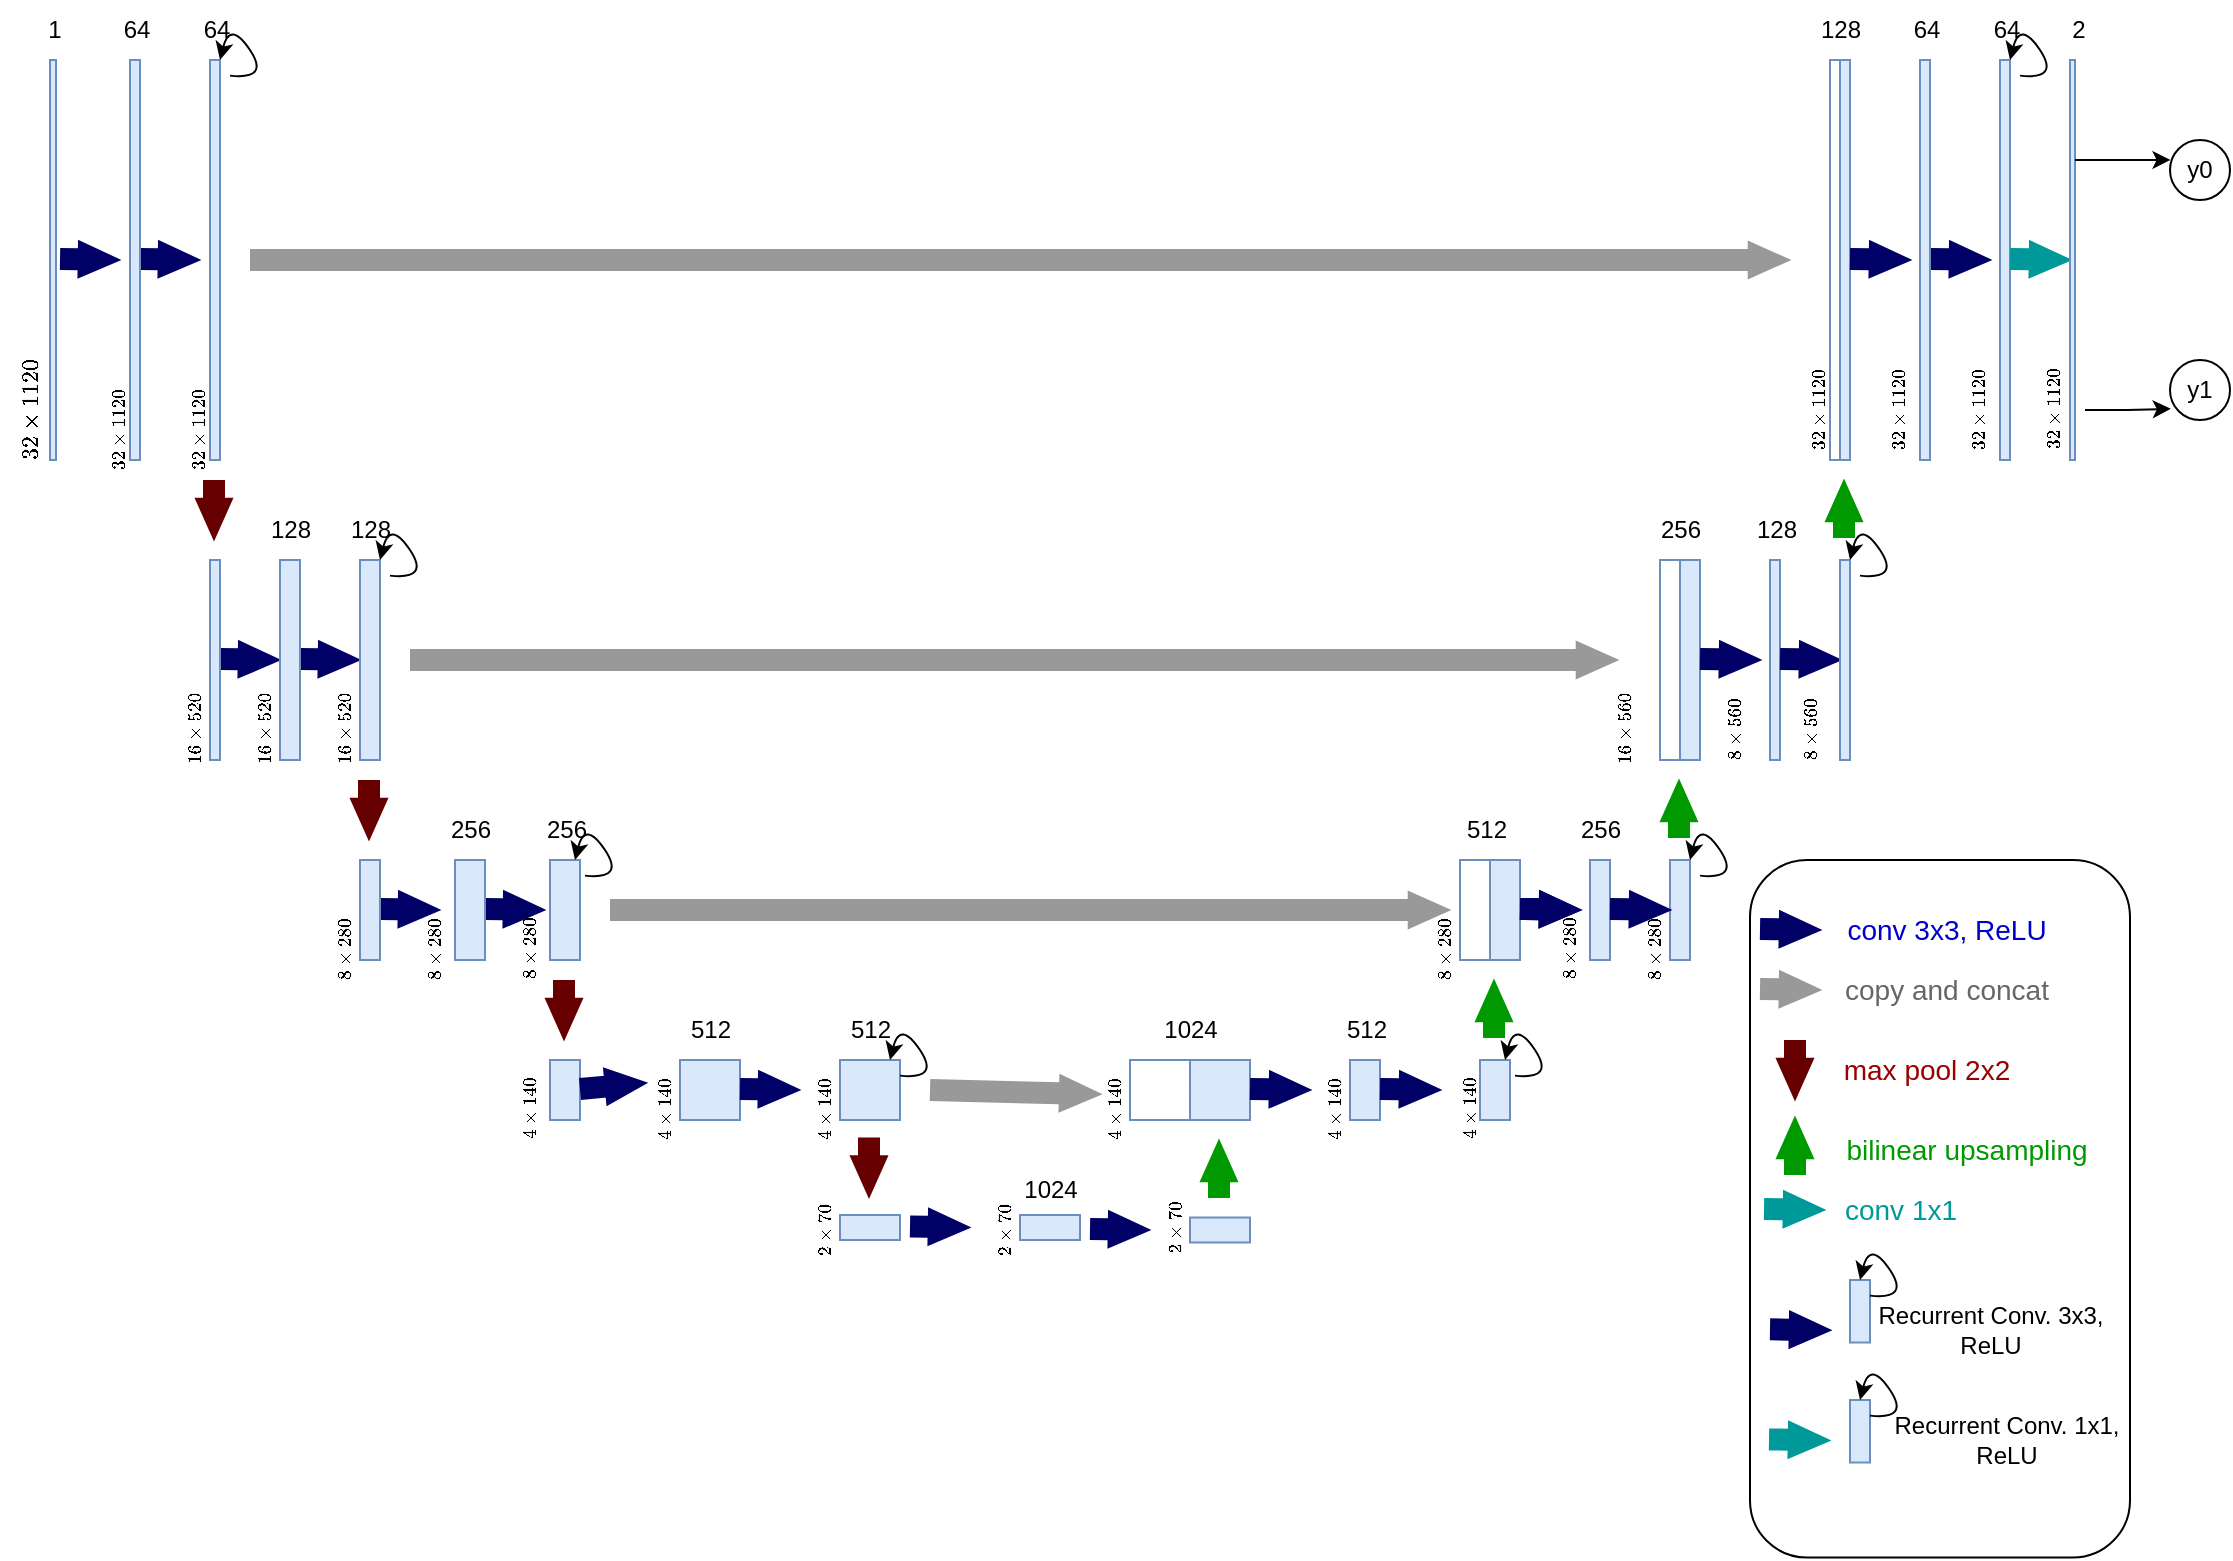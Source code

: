 <mxfile>
    <diagram name="Page-1" id="Zg2J0i8kcsBhqcDElQuv">
        <mxGraphModel dx="1121" dy="827" grid="1" gridSize="10" guides="1" tooltips="1" connect="1" arrows="1" fold="1" page="1" pageScale="1" pageWidth="850" pageHeight="1100" math="1" shadow="0">
            <root>
                <mxCell id="0"/>
                <mxCell id="1" parent="0"/>
                <mxCell id="kov3exJGOiLsOatTBzYe-4" value="&lt;font style=&quot;font-size: 10px;&quot;&gt;$$32 \times 1120$$&lt;/font&gt;" style="text;html=1;align=center;verticalAlign=middle;resizable=0;points=[];autosize=1;strokeColor=none;fillColor=none;rotation=-90;" parent="1" vertex="1">
                    <mxGeometry x="-5" y="240" width="110" height="30" as="geometry"/>
                </mxCell>
                <mxCell id="kov3exJGOiLsOatTBzYe-5" value="1" style="text;html=1;align=center;verticalAlign=middle;resizable=0;points=[];autosize=1;strokeColor=none;fillColor=none;rotation=0;" parent="1" vertex="1">
                    <mxGeometry x="46.5" y="50" width="30" height="30" as="geometry"/>
                </mxCell>
                <mxCell id="kov3exJGOiLsOatTBzYe-10" value="" style="shape=flexArrow;endArrow=classic;html=1;rounded=0;fillColor=#000066;strokeColor=#000066;endWidth=7;endSize=6.38;" parent="1" edge="1">
                    <mxGeometry width="50" height="50" relative="1" as="geometry">
                        <mxPoint x="65" y="179.5" as="sourcePoint"/>
                        <mxPoint x="95" y="180" as="targetPoint"/>
                    </mxGeometry>
                </mxCell>
                <mxCell id="kov3exJGOiLsOatTBzYe-54" value="" style="shape=flexArrow;endArrow=classic;html=1;rounded=0;fillColor=#000066;strokeColor=#000066;endWidth=7;endSize=6.38;entryX=0;entryY=0.5;entryDx=0;entryDy=0;" parent="1" edge="1">
                    <mxGeometry width="50" height="50" relative="1" as="geometry">
                        <mxPoint x="145" y="379.5" as="sourcePoint"/>
                        <mxPoint x="175" y="380" as="targetPoint"/>
                    </mxGeometry>
                </mxCell>
                <mxCell id="kov3exJGOiLsOatTBzYe-59" value="" style="shape=flexArrow;endArrow=classic;html=1;rounded=0;fillColor=#000066;strokeColor=#000066;endWidth=7;endSize=6.38;entryX=0;entryY=0.5;entryDx=0;entryDy=0;" parent="1" edge="1">
                    <mxGeometry width="50" height="50" relative="1" as="geometry">
                        <mxPoint x="225" y="504.5" as="sourcePoint"/>
                        <mxPoint x="255" y="505" as="targetPoint"/>
                    </mxGeometry>
                </mxCell>
                <mxCell id="kov3exJGOiLsOatTBzYe-63" value="" style="shape=flexArrow;endArrow=classic;html=1;rounded=0;fillColor=#660000;strokeColor=#660000;endWidth=7;endSize=6.38;" parent="1" edge="1">
                    <mxGeometry width="50" height="50" relative="1" as="geometry">
                        <mxPoint x="142" y="290" as="sourcePoint"/>
                        <mxPoint x="142" y="320" as="targetPoint"/>
                    </mxGeometry>
                </mxCell>
                <mxCell id="kov3exJGOiLsOatTBzYe-64" value="" style="shape=flexArrow;endArrow=classic;html=1;rounded=0;fillColor=#660000;strokeColor=#660000;endWidth=7;endSize=6.38;" parent="1" edge="1">
                    <mxGeometry width="50" height="50" relative="1" as="geometry">
                        <mxPoint x="219.5" y="440" as="sourcePoint"/>
                        <mxPoint x="219.5" y="470" as="targetPoint"/>
                    </mxGeometry>
                </mxCell>
                <mxCell id="kov3exJGOiLsOatTBzYe-65" value="" style="shape=flexArrow;endArrow=classic;html=1;rounded=0;fillColor=#660000;strokeColor=#660000;endWidth=7;endSize=6.38;" parent="1" edge="1">
                    <mxGeometry width="50" height="50" relative="1" as="geometry">
                        <mxPoint x="317" y="540" as="sourcePoint"/>
                        <mxPoint x="317" y="570" as="targetPoint"/>
                    </mxGeometry>
                </mxCell>
                <mxCell id="kov3exJGOiLsOatTBzYe-66" value="" style="shape=flexArrow;endArrow=classic;html=1;rounded=0;fillColor=#660000;strokeColor=#660000;endWidth=7;endSize=6.38;" parent="1" edge="1">
                    <mxGeometry width="50" height="50" relative="1" as="geometry">
                        <mxPoint x="469.5" y="618.75" as="sourcePoint"/>
                        <mxPoint x="469.5" y="648.75" as="targetPoint"/>
                    </mxGeometry>
                </mxCell>
                <mxCell id="kov3exJGOiLsOatTBzYe-67" value="" style="shape=flexArrow;endArrow=classic;html=1;rounded=0;fillColor=#000066;strokeColor=#000066;endWidth=7;endSize=6.38;entryX=0;entryY=0.5;entryDx=0;entryDy=0;" parent="1" edge="1">
                    <mxGeometry width="50" height="50" relative="1" as="geometry">
                        <mxPoint x="535" y="663.75" as="sourcePoint"/>
                        <mxPoint x="535" y="663.75" as="targetPoint"/>
                    </mxGeometry>
                </mxCell>
                <mxCell id="kov3exJGOiLsOatTBzYe-76" value="" style="shape=flexArrow;endArrow=classic;html=1;rounded=0;fillColor=#999999;strokeColor=#999999;endWidth=7;endSize=6.38;" parent="1" edge="1">
                    <mxGeometry width="50" height="50" relative="1" as="geometry">
                        <mxPoint x="160" y="180" as="sourcePoint"/>
                        <mxPoint x="930" y="180" as="targetPoint"/>
                    </mxGeometry>
                </mxCell>
                <mxCell id="kov3exJGOiLsOatTBzYe-77" value="64" style="text;html=1;align=center;verticalAlign=middle;resizable=0;points=[];autosize=1;strokeColor=none;fillColor=none;rotation=0;" parent="1" vertex="1">
                    <mxGeometry x="122.5" y="50" width="40" height="30" as="geometry"/>
                </mxCell>
                <mxCell id="kov3exJGOiLsOatTBzYe-89" value="128" style="text;html=1;align=center;verticalAlign=middle;resizable=0;points=[];autosize=1;strokeColor=none;fillColor=none;rotation=0;" parent="1" vertex="1">
                    <mxGeometry x="160" y="300" width="40" height="30" as="geometry"/>
                </mxCell>
                <mxCell id="kov3exJGOiLsOatTBzYe-91" value="&lt;div&gt;&lt;font style=&quot;font-size: 8px;&quot;&gt;$$16 \times 520$$&lt;/font&gt;&lt;br&gt;&lt;/div&gt;" style="text;html=1;align=center;verticalAlign=middle;resizable=0;points=[];autosize=1;strokeColor=none;fillColor=none;rotation=-90;" parent="1" vertex="1">
                    <mxGeometry x="95" y="400" width="90" height="30" as="geometry"/>
                </mxCell>
                <mxCell id="kov3exJGOiLsOatTBzYe-92" value="&lt;div&gt;&lt;font style=&quot;font-size: 8px;&quot;&gt;$$8 \times 280$$&lt;/font&gt;&lt;br&gt;&lt;/div&gt;" style="text;html=1;align=center;verticalAlign=middle;resizable=0;points=[];autosize=1;strokeColor=none;fillColor=none;rotation=-90;" parent="1" vertex="1">
                    <mxGeometry x="175" y="510" width="80" height="30" as="geometry"/>
                </mxCell>
                <mxCell id="kov3exJGOiLsOatTBzYe-93" value="256" style="text;html=1;align=center;verticalAlign=middle;resizable=0;points=[];autosize=1;strokeColor=none;fillColor=none;rotation=0;" parent="1" vertex="1">
                    <mxGeometry x="250" y="450" width="40" height="30" as="geometry"/>
                </mxCell>
                <mxCell id="kov3exJGOiLsOatTBzYe-94" value="&lt;div&gt;&lt;font style=&quot;font-size: 8px;&quot;&gt;$$4 \times 140$$&lt;/font&gt;&lt;br&gt;&lt;/div&gt;" style="text;html=1;align=center;verticalAlign=middle;resizable=0;points=[];autosize=1;strokeColor=none;fillColor=none;rotation=-90;" parent="1" vertex="1">
                    <mxGeometry x="267.5" y="590" width="80" height="30" as="geometry"/>
                </mxCell>
                <mxCell id="kov3exJGOiLsOatTBzYe-95" value="512" style="text;html=1;align=center;verticalAlign=middle;resizable=0;points=[];autosize=1;strokeColor=none;fillColor=none;rotation=0;" parent="1" vertex="1">
                    <mxGeometry x="450" y="550" width="40" height="30" as="geometry"/>
                </mxCell>
                <mxCell id="kov3exJGOiLsOatTBzYe-96" value="&lt;div&gt;&lt;font style=&quot;font-size: 8px;&quot;&gt;$$2 \times 70$$&lt;/font&gt;&lt;br&gt;&lt;/div&gt;" style="text;html=1;align=center;verticalAlign=middle;resizable=0;points=[];autosize=1;strokeColor=none;fillColor=none;rotation=-90;" parent="1" vertex="1">
                    <mxGeometry x="415" y="650" width="80" height="30" as="geometry"/>
                </mxCell>
                <mxCell id="kov3exJGOiLsOatTBzYe-101" value="" style="shape=flexArrow;endArrow=classic;html=1;rounded=0;fillColor=#009900;strokeColor=#009900;endWidth=7;endSize=6.38;" parent="1" edge="1">
                    <mxGeometry width="50" height="50" relative="1" as="geometry">
                        <mxPoint x="644.5" y="649" as="sourcePoint"/>
                        <mxPoint x="644.5" y="620" as="targetPoint"/>
                    </mxGeometry>
                </mxCell>
                <mxCell id="kov3exJGOiLsOatTBzYe-102" value="" style="shape=flexArrow;endArrow=classic;html=1;rounded=0;fillColor=#999999;strokeColor=#999999;endWidth=7;endSize=6.38;entryX=0.889;entryY=0.133;entryDx=0;entryDy=0;entryPerimeter=0;" parent="1" target="kov3exJGOiLsOatTBzYe-297" edge="1">
                    <mxGeometry width="50" height="50" relative="1" as="geometry">
                        <mxPoint x="240" y="380" as="sourcePoint"/>
                        <mxPoint x="665" y="380" as="targetPoint"/>
                    </mxGeometry>
                </mxCell>
                <mxCell id="kov3exJGOiLsOatTBzYe-103" value="" style="shape=flexArrow;endArrow=classic;html=1;rounded=0;fillColor=#999999;strokeColor=#999999;endWidth=7;endSize=6.38;" parent="1" edge="1">
                    <mxGeometry width="50" height="50" relative="1" as="geometry">
                        <mxPoint x="340" y="505" as="sourcePoint"/>
                        <mxPoint x="760" y="505" as="targetPoint"/>
                    </mxGeometry>
                </mxCell>
                <mxCell id="kov3exJGOiLsOatTBzYe-104" value="" style="shape=flexArrow;endArrow=classic;html=1;rounded=0;fillColor=#999999;strokeColor=#999999;endWidth=7;endSize=6.38;entryX=0.598;entryY=0.02;entryDx=0;entryDy=0;entryPerimeter=0;" parent="1" target="kov3exJGOiLsOatTBzYe-231" edge="1">
                    <mxGeometry width="50" height="50" relative="1" as="geometry">
                        <mxPoint x="500" y="595" as="sourcePoint"/>
                        <mxPoint x="585" y="601" as="targetPoint"/>
                    </mxGeometry>
                </mxCell>
                <mxCell id="kov3exJGOiLsOatTBzYe-112" value="128" style="text;html=1;align=center;verticalAlign=middle;resizable=0;points=[];autosize=1;strokeColor=none;fillColor=none;rotation=0;" parent="1" vertex="1">
                    <mxGeometry x="200" y="300" width="40" height="30" as="geometry"/>
                </mxCell>
                <mxCell id="kov3exJGOiLsOatTBzYe-114" value="" style="rounded=0;whiteSpace=wrap;html=1;fillColor=#dae8fc;strokeColor=#6c8ebf;" parent="1" vertex="1">
                    <mxGeometry x="60" y="80" width="3" height="200" as="geometry"/>
                </mxCell>
                <mxCell id="kov3exJGOiLsOatTBzYe-116" value="&lt;font style=&quot;font-size: 8px;&quot;&gt;$$32 \times 1120$$&lt;/font&gt;" style="text;html=1;align=center;verticalAlign=middle;resizable=0;points=[];autosize=1;strokeColor=none;fillColor=none;rotation=-90;" parent="1" vertex="1">
                    <mxGeometry x="50" y="250" width="90" height="30" as="geometry"/>
                </mxCell>
                <mxCell id="kov3exJGOiLsOatTBzYe-117" value="" style="shape=flexArrow;endArrow=classic;html=1;rounded=0;fillColor=#000066;strokeColor=#000066;endWidth=7;endSize=6.38;" parent="1" edge="1">
                    <mxGeometry width="50" height="50" relative="1" as="geometry">
                        <mxPoint x="105" y="179.5" as="sourcePoint"/>
                        <mxPoint x="135" y="180" as="targetPoint"/>
                    </mxGeometry>
                </mxCell>
                <mxCell id="kov3exJGOiLsOatTBzYe-118" value="" style="rounded=0;whiteSpace=wrap;html=1;fillColor=#dae8fc;strokeColor=#6c8ebf;" parent="1" vertex="1">
                    <mxGeometry x="100" y="80" width="5" height="200" as="geometry"/>
                </mxCell>
                <mxCell id="kov3exJGOiLsOatTBzYe-146" value="" style="rounded=0;whiteSpace=wrap;html=1;fillColor=#FFFFFF;strokeColor=#6c8ebf;" parent="1" vertex="1">
                    <mxGeometry x="950" y="80" width="5" height="200" as="geometry"/>
                </mxCell>
                <mxCell id="kov3exJGOiLsOatTBzYe-147" value="&lt;font style=&quot;font-size: 8px;&quot;&gt;$$32 \times 1120$$&lt;/font&gt;" style="text;html=1;align=center;verticalAlign=middle;resizable=0;points=[];autosize=1;strokeColor=none;fillColor=none;rotation=-90;" parent="1" vertex="1">
                    <mxGeometry x="90" y="250" width="90" height="30" as="geometry"/>
                </mxCell>
                <mxCell id="kov3exJGOiLsOatTBzYe-148" value="" style="shape=flexArrow;endArrow=classic;html=1;rounded=0;fillColor=#000066;strokeColor=#000066;endWidth=7;endSize=6.38;entryX=0;entryY=0.5;entryDx=0;entryDy=0;" parent="1" edge="1">
                    <mxGeometry width="50" height="50" relative="1" as="geometry">
                        <mxPoint x="185" y="379.5" as="sourcePoint"/>
                        <mxPoint x="215" y="380" as="targetPoint"/>
                    </mxGeometry>
                </mxCell>
                <mxCell id="kov3exJGOiLsOatTBzYe-149" value="" style="rounded=0;whiteSpace=wrap;html=1;fillColor=#dae8fc;strokeColor=#6c8ebf;" parent="1" vertex="1">
                    <mxGeometry x="175" y="330" width="10" height="100" as="geometry"/>
                </mxCell>
                <mxCell id="kov3exJGOiLsOatTBzYe-150" value="&lt;div&gt;&lt;font style=&quot;font-size: 8px;&quot;&gt;$$16 \times 520$$&lt;/font&gt;&lt;br&gt;&lt;/div&gt;" style="text;html=1;align=center;verticalAlign=middle;resizable=0;points=[];autosize=1;strokeColor=none;fillColor=none;rotation=-90;" parent="1" vertex="1">
                    <mxGeometry x="130" y="400" width="90" height="30" as="geometry"/>
                </mxCell>
                <mxCell id="kov3exJGOiLsOatTBzYe-152" value="" style="rounded=0;whiteSpace=wrap;html=1;fillColor=#dae8fc;strokeColor=#6c8ebf;" parent="1" vertex="1">
                    <mxGeometry x="830" y="480" width="10" height="50" as="geometry"/>
                </mxCell>
                <mxCell id="kov3exJGOiLsOatTBzYe-153" value="&lt;div&gt;&lt;font style=&quot;font-size: 8px;&quot;&gt;$$16 \times 520$$&lt;/font&gt;&lt;br&gt;&lt;/div&gt;" style="text;html=1;align=center;verticalAlign=middle;resizable=0;points=[];autosize=1;strokeColor=none;fillColor=none;rotation=-90;" parent="1" vertex="1">
                    <mxGeometry x="170" y="400" width="90" height="30" as="geometry"/>
                </mxCell>
                <mxCell id="kov3exJGOiLsOatTBzYe-168" value="" style="shape=flexArrow;endArrow=classic;html=1;rounded=0;fillColor=#000066;strokeColor=#000066;endWidth=7;endSize=6.38;entryX=0;entryY=0.5;entryDx=0;entryDy=0;" parent="1" edge="1">
                    <mxGeometry width="50" height="50" relative="1" as="geometry">
                        <mxPoint x="277.5" y="504.5" as="sourcePoint"/>
                        <mxPoint x="307.5" y="505" as="targetPoint"/>
                    </mxGeometry>
                </mxCell>
                <mxCell id="kov3exJGOiLsOatTBzYe-169" value="" style="rounded=0;whiteSpace=wrap;html=1;fillColor=#dae8fc;strokeColor=#6c8ebf;" parent="1" vertex="1">
                    <mxGeometry x="262.5" y="480" width="15" height="50" as="geometry"/>
                </mxCell>
                <mxCell id="kov3exJGOiLsOatTBzYe-172" value="256" style="text;html=1;align=center;verticalAlign=middle;resizable=0;points=[];autosize=1;strokeColor=none;fillColor=none;rotation=0;" parent="1" vertex="1">
                    <mxGeometry x="297.5" y="450" width="40" height="30" as="geometry"/>
                </mxCell>
                <mxCell id="kov3exJGOiLsOatTBzYe-173" value="&lt;div&gt;&lt;font style=&quot;font-size: 8px;&quot;&gt;$$8 \times 280$$&lt;/font&gt;&lt;br&gt;&lt;/div&gt;" style="text;html=1;align=center;verticalAlign=middle;resizable=0;points=[];autosize=1;strokeColor=none;fillColor=none;rotation=-90;" parent="1" vertex="1">
                    <mxGeometry x="220" y="510" width="80" height="30" as="geometry"/>
                </mxCell>
                <mxCell id="kov3exJGOiLsOatTBzYe-176" value="" style="rounded=0;whiteSpace=wrap;html=1;fillColor=#dae8fc;strokeColor=#6c8ebf;" parent="1" vertex="1">
                    <mxGeometry x="140" y="330" width="5" height="100" as="geometry"/>
                </mxCell>
                <mxCell id="kov3exJGOiLsOatTBzYe-177" value="" style="rounded=0;whiteSpace=wrap;html=1;fillColor=#dae8fc;strokeColor=#6c8ebf;" parent="1" vertex="1">
                    <mxGeometry x="215" y="480" width="10" height="50" as="geometry"/>
                </mxCell>
                <mxCell id="kov3exJGOiLsOatTBzYe-189" value="&lt;div&gt;&lt;font style=&quot;font-size: 8px;&quot;&gt;$$8 \times 280$$&lt;/font&gt;&lt;br&gt;&lt;/div&gt;" style="text;html=1;align=center;verticalAlign=middle;resizable=0;points=[];autosize=1;strokeColor=none;fillColor=none;rotation=-90;" parent="1" vertex="1">
                    <mxGeometry x="267.5" y="510" width="80" height="30" as="geometry"/>
                </mxCell>
                <mxCell id="kov3exJGOiLsOatTBzYe-190" value="" style="rounded=0;whiteSpace=wrap;html=1;fillColor=#dae8fc;strokeColor=#6c8ebf;" parent="1" vertex="1">
                    <mxGeometry x="310" y="480" width="15" height="50" as="geometry"/>
                </mxCell>
                <mxCell id="kov3exJGOiLsOatTBzYe-191" value="64" style="text;html=1;align=center;verticalAlign=middle;resizable=0;points=[];autosize=1;strokeColor=none;fillColor=none;rotation=0;" parent="1" vertex="1">
                    <mxGeometry x="82.5" y="50" width="40" height="30" as="geometry"/>
                </mxCell>
                <mxCell id="kov3exJGOiLsOatTBzYe-192" value="" style="rounded=0;whiteSpace=wrap;html=1;fillColor=#dae8fc;strokeColor=#6c8ebf;" parent="1" vertex="1">
                    <mxGeometry x="310" y="580" width="15" height="30" as="geometry"/>
                </mxCell>
                <mxCell id="kov3exJGOiLsOatTBzYe-45" value="" style="rounded=0;whiteSpace=wrap;html=1;fillColor=#dae8fc;strokeColor=#6c8ebf;" parent="1" vertex="1">
                    <mxGeometry x="375" y="580" width="30" height="30" as="geometry"/>
                </mxCell>
                <mxCell id="kov3exJGOiLsOatTBzYe-195" value="" style="shape=flexArrow;endArrow=classic;html=1;rounded=0;fillColor=#000066;strokeColor=#000066;endWidth=7;endSize=6.38;entryX=0.67;entryY=-0.053;entryDx=0;entryDy=0;entryPerimeter=0;" parent="1" target="kov3exJGOiLsOatTBzYe-260" edge="1">
                    <mxGeometry width="50" height="50" relative="1" as="geometry">
                        <mxPoint x="325" y="594.5" as="sourcePoint"/>
                        <mxPoint x="355" y="595" as="targetPoint"/>
                    </mxGeometry>
                </mxCell>
                <mxCell id="kov3exJGOiLsOatTBzYe-197" value="" style="shape=flexArrow;endArrow=classic;html=1;rounded=0;fillColor=#000066;strokeColor=#000066;endWidth=7;endSize=6.38;entryX=0;entryY=0.5;entryDx=0;entryDy=0;" parent="1" edge="1">
                    <mxGeometry width="50" height="50" relative="1" as="geometry">
                        <mxPoint x="405" y="594.5" as="sourcePoint"/>
                        <mxPoint x="435" y="595" as="targetPoint"/>
                    </mxGeometry>
                </mxCell>
                <mxCell id="kov3exJGOiLsOatTBzYe-198" value="512" style="text;html=1;align=center;verticalAlign=middle;resizable=0;points=[];autosize=1;strokeColor=none;fillColor=none;rotation=0;" parent="1" vertex="1">
                    <mxGeometry x="370" y="550" width="40" height="30" as="geometry"/>
                </mxCell>
                <mxCell id="kov3exJGOiLsOatTBzYe-200" value="" style="rounded=0;whiteSpace=wrap;html=1;fillColor=#dae8fc;strokeColor=#6c8ebf;" parent="1" vertex="1">
                    <mxGeometry x="455" y="657.5" width="30" height="12.5" as="geometry"/>
                </mxCell>
                <mxCell id="kov3exJGOiLsOatTBzYe-215" value="" style="shape=flexArrow;endArrow=classic;html=1;rounded=0;fillColor=#000066;strokeColor=#000066;endWidth=7;endSize=6.38;entryX=0;entryY=0.5;entryDx=0;entryDy=0;" parent="1" edge="1">
                    <mxGeometry width="50" height="50" relative="1" as="geometry">
                        <mxPoint x="490" y="663.25" as="sourcePoint"/>
                        <mxPoint x="520" y="663.75" as="targetPoint"/>
                    </mxGeometry>
                </mxCell>
                <mxCell id="kov3exJGOiLsOatTBzYe-219" value="" style="shape=flexArrow;endArrow=classic;html=1;rounded=0;fillColor=#000066;strokeColor=#000066;endWidth=7;endSize=6.38;entryX=0;entryY=0.5;entryDx=0;entryDy=0;" parent="1" edge="1">
                    <mxGeometry width="50" height="50" relative="1" as="geometry">
                        <mxPoint x="625" y="661.88" as="sourcePoint"/>
                        <mxPoint x="625" y="661.88" as="targetPoint"/>
                    </mxGeometry>
                </mxCell>
                <mxCell id="kov3exJGOiLsOatTBzYe-220" value="" style="rounded=0;whiteSpace=wrap;html=1;fillColor=#dae8fc;strokeColor=#6c8ebf;" parent="1" vertex="1">
                    <mxGeometry x="545" y="657.5" width="30" height="12.5" as="geometry"/>
                </mxCell>
                <mxCell id="kov3exJGOiLsOatTBzYe-221" value="" style="shape=flexArrow;endArrow=classic;html=1;rounded=0;fillColor=#000066;strokeColor=#000066;endWidth=7;endSize=6.38;entryX=0;entryY=0.5;entryDx=0;entryDy=0;" parent="1" edge="1">
                    <mxGeometry width="50" height="50" relative="1" as="geometry">
                        <mxPoint x="580" y="664.5" as="sourcePoint"/>
                        <mxPoint x="610" y="665" as="targetPoint"/>
                    </mxGeometry>
                </mxCell>
                <mxCell id="kov3exJGOiLsOatTBzYe-226" value="" style="rounded=0;whiteSpace=wrap;html=1;fillColor=#dae8fc;strokeColor=#6c8ebf;" parent="1" vertex="1">
                    <mxGeometry x="630" y="658.75" width="30" height="12.5" as="geometry"/>
                </mxCell>
                <mxCell id="kov3exJGOiLsOatTBzYe-228" value="1024" style="text;html=1;align=center;verticalAlign=middle;resizable=0;points=[];autosize=1;strokeColor=none;fillColor=none;rotation=0;" parent="1" vertex="1">
                    <mxGeometry x="535" y="630" width="50" height="30" as="geometry"/>
                </mxCell>
                <mxCell id="kov3exJGOiLsOatTBzYe-231" value="&lt;div&gt;&lt;font style=&quot;font-size: 8px;&quot;&gt;$$4 \times 140$$&lt;/font&gt;&lt;br&gt;&lt;/div&gt;" style="text;html=1;align=center;verticalAlign=middle;resizable=0;points=[];autosize=1;strokeColor=none;fillColor=none;rotation=-90;" parent="1" vertex="1">
                    <mxGeometry x="560" y="590" width="80" height="30" as="geometry"/>
                </mxCell>
                <mxCell id="kov3exJGOiLsOatTBzYe-233" value="" style="rounded=0;whiteSpace=wrap;html=1;fillColor=#FFFFFF;strokeColor=#6c8ebf;" parent="1" vertex="1">
                    <mxGeometry x="600" y="580" width="30" height="30" as="geometry"/>
                </mxCell>
                <mxCell id="kov3exJGOiLsOatTBzYe-243" value="1024" style="text;html=1;align=center;verticalAlign=middle;resizable=0;points=[];autosize=1;strokeColor=none;fillColor=none;rotation=0;" parent="1" vertex="1">
                    <mxGeometry x="605" y="550" width="50" height="30" as="geometry"/>
                </mxCell>
                <mxCell id="kov3exJGOiLsOatTBzYe-240" value="" style="rounded=0;whiteSpace=wrap;html=1;fillColor=#dae8fc;strokeColor=#6c8ebf;" parent="1" vertex="1">
                    <mxGeometry x="710" y="580" width="15" height="30" as="geometry"/>
                </mxCell>
                <mxCell id="kov3exJGOiLsOatTBzYe-249" value="" style="rounded=0;whiteSpace=wrap;html=1;fillColor=#dae8fc;strokeColor=#6c8ebf;" parent="1" vertex="1">
                    <mxGeometry x="775" y="580" width="15" height="30" as="geometry"/>
                </mxCell>
                <mxCell id="kov3exJGOiLsOatTBzYe-250" value="" style="shape=flexArrow;endArrow=classic;html=1;rounded=0;fillColor=#009900;strokeColor=#009900;endWidth=7;endSize=6.38;" parent="1" edge="1">
                    <mxGeometry width="50" height="50" relative="1" as="geometry">
                        <mxPoint x="782" y="569" as="sourcePoint"/>
                        <mxPoint x="782" y="540" as="targetPoint"/>
                    </mxGeometry>
                </mxCell>
                <mxCell id="kov3exJGOiLsOatTBzYe-252" value="" style="rounded=0;whiteSpace=wrap;html=1;fillColor=#FFFFFF;strokeColor=#6c8ebf;" parent="1" vertex="1">
                    <mxGeometry x="765" y="480" width="15" height="50" as="geometry"/>
                </mxCell>
                <mxCell id="kov3exJGOiLsOatTBzYe-253" value="" style="rounded=0;whiteSpace=wrap;html=1;fillColor=#dae8fc;strokeColor=#6c8ebf;" parent="1" vertex="1">
                    <mxGeometry x="780" y="480" width="15" height="50" as="geometry"/>
                </mxCell>
                <mxCell id="kov3exJGOiLsOatTBzYe-254" value="512" style="text;html=1;align=center;verticalAlign=middle;resizable=0;points=[];autosize=1;strokeColor=none;fillColor=none;rotation=0;" parent="1" vertex="1">
                    <mxGeometry x="757.5" y="450" width="40" height="30" as="geometry"/>
                </mxCell>
                <mxCell id="kov3exJGOiLsOatTBzYe-256" value="&lt;div&gt;&lt;font style=&quot;font-size: 8px;&quot;&gt;$$8 \times 280$$&lt;/font&gt;&lt;br&gt;&lt;/div&gt;" style="text;html=1;align=center;verticalAlign=middle;resizable=0;points=[];autosize=1;strokeColor=none;fillColor=none;rotation=-90;strokeWidth=1;" parent="1" vertex="1">
                    <mxGeometry x="725" y="510" width="80" height="30" as="geometry"/>
                </mxCell>
                <mxCell id="kov3exJGOiLsOatTBzYe-257" value="&lt;div&gt;&lt;font style=&quot;font-size: 8px;&quot;&gt;$$2 \times 70$$&lt;/font&gt;&lt;br&gt;&lt;/div&gt;" style="text;html=1;align=center;verticalAlign=middle;resizable=0;points=[];autosize=1;strokeColor=none;fillColor=none;rotation=-90;" parent="1" vertex="1">
                    <mxGeometry x="505" y="650" width="80" height="30" as="geometry"/>
                </mxCell>
                <mxCell id="kov3exJGOiLsOatTBzYe-258" value="&lt;div&gt;&lt;font style=&quot;font-size: 8px;&quot;&gt;$$2 \times 70$$&lt;/font&gt;&lt;br&gt;&lt;/div&gt;" style="text;html=1;align=center;verticalAlign=middle;resizable=0;points=[];autosize=1;strokeColor=none;fillColor=none;rotation=-90;" parent="1" vertex="1">
                    <mxGeometry x="590" y="648.75" width="80" height="30" as="geometry"/>
                </mxCell>
                <mxCell id="kov3exJGOiLsOatTBzYe-260" value="&lt;div&gt;&lt;font style=&quot;font-size: 8px;&quot;&gt;$$4 \times 140$$&lt;/font&gt;&lt;br&gt;&lt;/div&gt;" style="text;html=1;align=center;verticalAlign=middle;resizable=0;points=[];autosize=1;strokeColor=none;fillColor=none;rotation=-90;" parent="1" vertex="1">
                    <mxGeometry x="335" y="590" width="80" height="30" as="geometry"/>
                </mxCell>
                <mxCell id="kov3exJGOiLsOatTBzYe-265" value="&lt;div&gt;&lt;font style=&quot;font-size: 8px;&quot;&gt;$$4 \times 140$$&lt;/font&gt;&lt;br&gt;&lt;/div&gt;" style="text;html=1;align=center;verticalAlign=middle;resizable=0;points=[];autosize=1;strokeColor=none;fillColor=none;rotation=-90;" parent="1" vertex="1">
                    <mxGeometry x="415" y="590" width="80" height="30" as="geometry"/>
                </mxCell>
                <mxCell id="kov3exJGOiLsOatTBzYe-196" value="" style="rounded=0;whiteSpace=wrap;html=1;fillColor=#dae8fc;strokeColor=#6c8ebf;" parent="1" vertex="1">
                    <mxGeometry x="455" y="580" width="30" height="30" as="geometry"/>
                </mxCell>
                <mxCell id="kov3exJGOiLsOatTBzYe-275" value="&lt;div&gt;&lt;font style=&quot;font-size: 8px;&quot;&gt;$$4 \times 140$$&lt;/font&gt;&lt;br&gt;&lt;/div&gt;" style="text;html=1;align=center;verticalAlign=middle;resizable=0;points=[];autosize=1;strokeColor=none;fillColor=none;rotation=-90;" parent="1" vertex="1">
                    <mxGeometry x="670" y="590" width="80" height="30" as="geometry"/>
                </mxCell>
                <mxCell id="kov3exJGOiLsOatTBzYe-276" value="" style="rounded=0;whiteSpace=wrap;html=1;fillColor=#dae8fc;strokeColor=#6c8ebf;" parent="1" vertex="1">
                    <mxGeometry x="215" y="330" width="10" height="100" as="geometry"/>
                </mxCell>
                <mxCell id="kov3exJGOiLsOatTBzYe-277" value="&lt;div&gt;&lt;font style=&quot;font-size: 8px;&quot;&gt;$$8 \times 280$$&lt;/font&gt;&lt;br&gt;&lt;/div&gt;" style="text;html=1;align=center;verticalAlign=middle;resizable=0;points=[];autosize=1;strokeColor=none;fillColor=none;rotation=-90;" parent="1" vertex="1">
                    <mxGeometry x="787.5" y="510" width="80" height="30" as="geometry"/>
                </mxCell>
                <mxCell id="kov3exJGOiLsOatTBzYe-278" value="256" style="text;html=1;align=center;verticalAlign=middle;resizable=0;points=[];autosize=1;strokeColor=none;fillColor=none;rotation=0;" parent="1" vertex="1">
                    <mxGeometry x="815" y="450" width="40" height="30" as="geometry"/>
                </mxCell>
                <mxCell id="kov3exJGOiLsOatTBzYe-279" value="" style="shape=flexArrow;endArrow=classic;html=1;rounded=0;fillColor=#000066;strokeColor=#000066;endWidth=7;endSize=6.38;entryX=0;entryY=0.5;entryDx=0;entryDy=0;" parent="1" edge="1">
                    <mxGeometry width="50" height="50" relative="1" as="geometry">
                        <mxPoint x="795" y="504.5" as="sourcePoint"/>
                        <mxPoint x="825.5" y="505" as="targetPoint"/>
                    </mxGeometry>
                </mxCell>
                <mxCell id="kov3exJGOiLsOatTBzYe-280" value="" style="rounded=0;whiteSpace=wrap;html=1;fillColor=#dae8fc;strokeColor=#6c8ebf;" parent="1" vertex="1">
                    <mxGeometry x="870" y="480" width="10" height="50" as="geometry"/>
                </mxCell>
                <mxCell id="kov3exJGOiLsOatTBzYe-281" value="&lt;div&gt;&lt;font style=&quot;font-size: 8px;&quot;&gt;$$8 \times 280$$&lt;/font&gt;&lt;br&gt;&lt;/div&gt;" style="text;html=1;align=center;verticalAlign=middle;resizable=0;points=[];autosize=1;strokeColor=none;fillColor=none;rotation=-90;" parent="1" vertex="1">
                    <mxGeometry x="830" y="510" width="80" height="30" as="geometry"/>
                </mxCell>
                <mxCell id="kov3exJGOiLsOatTBzYe-282" value="" style="shape=flexArrow;endArrow=classic;html=1;rounded=0;fillColor=#000066;strokeColor=#000066;endWidth=7;endSize=6.38;entryX=0;entryY=0.5;entryDx=0;entryDy=0;" parent="1" edge="1">
                    <mxGeometry width="50" height="50" relative="1" as="geometry">
                        <mxPoint x="840" y="504.5" as="sourcePoint"/>
                        <mxPoint x="870.5" y="505" as="targetPoint"/>
                    </mxGeometry>
                </mxCell>
                <mxCell id="kov3exJGOiLsOatTBzYe-284" value="" style="shape=flexArrow;endArrow=classic;html=1;rounded=0;fillColor=#000066;strokeColor=#000066;endWidth=7;endSize=6.38;entryX=0;entryY=0.5;entryDx=0;entryDy=0;" parent="1" target="kov3exJGOiLsOatTBzYe-230" edge="1">
                    <mxGeometry width="50" height="50" relative="1" as="geometry">
                        <mxPoint x="655" y="594.5" as="sourcePoint"/>
                        <mxPoint x="685.5" y="595" as="targetPoint"/>
                    </mxGeometry>
                </mxCell>
                <mxCell id="kov3exJGOiLsOatTBzYe-230" value="" style="rounded=0;whiteSpace=wrap;html=1;fillColor=#dae8fc;strokeColor=#6c8ebf;" parent="1" vertex="1">
                    <mxGeometry x="630" y="580" width="30" height="30" as="geometry"/>
                </mxCell>
                <mxCell id="kov3exJGOiLsOatTBzYe-287" value="" style="shape=flexArrow;endArrow=classic;html=1;rounded=0;fillColor=#000066;strokeColor=#000066;endWidth=7;endSize=6.38;entryX=0;entryY=0.5;entryDx=0;entryDy=0;" parent="1" edge="1">
                    <mxGeometry width="50" height="50" relative="1" as="geometry">
                        <mxPoint x="660" y="594.5" as="sourcePoint"/>
                        <mxPoint x="690.5" y="595" as="targetPoint"/>
                    </mxGeometry>
                </mxCell>
                <mxCell id="kov3exJGOiLsOatTBzYe-289" value="&lt;div&gt;&lt;font style=&quot;font-size: 8px;&quot;&gt;$$4 \times 140$$&lt;/font&gt;&lt;br&gt;&lt;/div&gt;" style="text;html=1;align=center;verticalAlign=middle;resizable=0;points=[];autosize=1;strokeColor=none;fillColor=none;rotation=-90;" parent="1" vertex="1">
                    <mxGeometry x="737.5" y="590" width="80" height="30" as="geometry"/>
                </mxCell>
                <mxCell id="kov3exJGOiLsOatTBzYe-290" value="" style="shape=flexArrow;endArrow=classic;html=1;rounded=0;fillColor=#000066;strokeColor=#000066;endWidth=7;endSize=6.38;entryX=0;entryY=0.5;entryDx=0;entryDy=0;" parent="1" edge="1">
                    <mxGeometry width="50" height="50" relative="1" as="geometry">
                        <mxPoint x="725" y="594.5" as="sourcePoint"/>
                        <mxPoint x="755.5" y="595" as="targetPoint"/>
                    </mxGeometry>
                </mxCell>
                <mxCell id="kov3exJGOiLsOatTBzYe-291" value="512" style="text;html=1;align=center;verticalAlign=middle;resizable=0;points=[];autosize=1;strokeColor=none;fillColor=none;rotation=0;" parent="1" vertex="1">
                    <mxGeometry x="697.5" y="550" width="40" height="30" as="geometry"/>
                </mxCell>
                <mxCell id="kov3exJGOiLsOatTBzYe-293" value="" style="shape=flexArrow;endArrow=classic;html=1;rounded=0;fillColor=#009900;strokeColor=#009900;endWidth=7;endSize=6.38;" parent="1" edge="1">
                    <mxGeometry width="50" height="50" relative="1" as="geometry">
                        <mxPoint x="874.5" y="469" as="sourcePoint"/>
                        <mxPoint x="874.5" y="440" as="targetPoint"/>
                    </mxGeometry>
                </mxCell>
                <mxCell id="kov3exJGOiLsOatTBzYe-294" value="" style="rounded=0;whiteSpace=wrap;html=1;fillColor=#FFFFFF;strokeColor=#6c8ebf;" parent="1" vertex="1">
                    <mxGeometry x="865" y="330" width="10" height="100" as="geometry"/>
                </mxCell>
                <mxCell id="kov3exJGOiLsOatTBzYe-295" value="" style="rounded=0;whiteSpace=wrap;html=1;fillColor=#dae8fc;strokeColor=#6c8ebf;" parent="1" vertex="1">
                    <mxGeometry x="875" y="330" width="10" height="100" as="geometry"/>
                </mxCell>
                <mxCell id="kov3exJGOiLsOatTBzYe-296" value="256" style="text;html=1;align=center;verticalAlign=middle;resizable=0;points=[];autosize=1;strokeColor=none;fillColor=none;rotation=0;" parent="1" vertex="1">
                    <mxGeometry x="855" y="300" width="40" height="30" as="geometry"/>
                </mxCell>
                <mxCell id="kov3exJGOiLsOatTBzYe-297" value="&lt;div&gt;&lt;font style=&quot;font-size: 8px;&quot;&gt;$$16 \times 560$$&lt;/font&gt;&lt;br&gt;&lt;/div&gt;" style="text;html=1;align=center;verticalAlign=middle;resizable=0;points=[];autosize=1;strokeColor=none;fillColor=none;rotation=-90;" parent="1" vertex="1">
                    <mxGeometry x="810" y="400" width="90" height="30" as="geometry"/>
                </mxCell>
                <mxCell id="kov3exJGOiLsOatTBzYe-298" value="" style="shape=flexArrow;endArrow=classic;html=1;rounded=0;fillColor=#000066;strokeColor=#000066;endWidth=7;endSize=6.38;entryX=0;entryY=0.5;entryDx=0;entryDy=0;" parent="1" edge="1">
                    <mxGeometry width="50" height="50" relative="1" as="geometry">
                        <mxPoint x="885" y="379.5" as="sourcePoint"/>
                        <mxPoint x="915.5" y="380" as="targetPoint"/>
                    </mxGeometry>
                </mxCell>
                <mxCell id="kov3exJGOiLsOatTBzYe-302" value="&lt;div&gt;&lt;font style=&quot;font-size: 8px;&quot;&gt;$$8 \times 560$$&lt;/font&gt;&lt;br&gt;&lt;/div&gt;" style="text;html=1;align=center;verticalAlign=middle;resizable=0;points=[];autosize=1;strokeColor=none;fillColor=none;rotation=-90;" parent="1" vertex="1">
                    <mxGeometry x="870" y="400" width="80" height="30" as="geometry"/>
                </mxCell>
                <mxCell id="kov3exJGOiLsOatTBzYe-309" value="" style="rounded=0;whiteSpace=wrap;html=1;fillColor=#dae8fc;strokeColor=#6c8ebf;" parent="1" vertex="1">
                    <mxGeometry x="920" y="330" width="5" height="100" as="geometry"/>
                </mxCell>
                <mxCell id="kov3exJGOiLsOatTBzYe-311" value="128" style="text;html=1;align=center;verticalAlign=middle;resizable=0;points=[];autosize=1;strokeColor=none;fillColor=none;rotation=0;" parent="1" vertex="1">
                    <mxGeometry x="902.5" y="300" width="40" height="30" as="geometry"/>
                </mxCell>
                <mxCell id="kov3exJGOiLsOatTBzYe-312" value="" style="shape=flexArrow;endArrow=classic;html=1;rounded=0;fillColor=#000066;strokeColor=#000066;endWidth=7;endSize=6.38;entryX=0;entryY=0.5;entryDx=0;entryDy=0;" parent="1" edge="1">
                    <mxGeometry width="50" height="50" relative="1" as="geometry">
                        <mxPoint x="925" y="379.5" as="sourcePoint"/>
                        <mxPoint x="955.5" y="380" as="targetPoint"/>
                    </mxGeometry>
                </mxCell>
                <mxCell id="kov3exJGOiLsOatTBzYe-321" value="&lt;div style=&quot;font-size: 8px;&quot;&gt;$$8 \times 560$$&lt;br&gt;&lt;/div&gt;" style="text;html=1;align=center;verticalAlign=middle;resizable=0;points=[];autosize=1;strokeColor=none;fillColor=none;rotation=-90;" parent="1" vertex="1">
                    <mxGeometry x="905" y="405" width="80" height="20" as="geometry"/>
                </mxCell>
                <mxCell id="kov3exJGOiLsOatTBzYe-322" value="" style="rounded=0;whiteSpace=wrap;html=1;fillColor=#dae8fc;strokeColor=#6c8ebf;" parent="1" vertex="1">
                    <mxGeometry x="955" y="330" width="5" height="100" as="geometry"/>
                </mxCell>
                <mxCell id="kov3exJGOiLsOatTBzYe-326" value="" style="rounded=0;whiteSpace=wrap;html=1;fillColor=#dae8fc;strokeColor=#6c8ebf;" parent="1" vertex="1">
                    <mxGeometry x="955" y="80" width="5" height="200" as="geometry"/>
                </mxCell>
                <mxCell id="kov3exJGOiLsOatTBzYe-327" value="" style="shape=flexArrow;endArrow=classic;html=1;rounded=0;fillColor=#009900;strokeColor=#009900;endWidth=7;endSize=6.38;" parent="1" edge="1">
                    <mxGeometry width="50" height="50" relative="1" as="geometry">
                        <mxPoint x="957" y="319" as="sourcePoint"/>
                        <mxPoint x="957" y="290" as="targetPoint"/>
                    </mxGeometry>
                </mxCell>
                <mxCell id="kov3exJGOiLsOatTBzYe-329" value="128" style="text;html=1;align=center;verticalAlign=middle;resizable=0;points=[];autosize=1;strokeColor=none;fillColor=none;rotation=0;" parent="1" vertex="1">
                    <mxGeometry x="935" y="50" width="40" height="30" as="geometry"/>
                </mxCell>
                <mxCell id="kov3exJGOiLsOatTBzYe-330" value="" style="rounded=0;whiteSpace=wrap;html=1;fillColor=#dae8fc;strokeColor=#6c8ebf;" parent="1" vertex="1">
                    <mxGeometry x="140" y="80" width="5" height="200" as="geometry"/>
                </mxCell>
                <mxCell id="kov3exJGOiLsOatTBzYe-331" value="" style="shape=flexArrow;endArrow=classic;html=1;rounded=0;fillColor=#000066;strokeColor=#000066;endWidth=7;endSize=6.38;entryX=0;entryY=0.5;entryDx=0;entryDy=0;" parent="1" edge="1">
                    <mxGeometry width="50" height="50" relative="1" as="geometry">
                        <mxPoint x="960" y="179.5" as="sourcePoint"/>
                        <mxPoint x="990.5" y="180" as="targetPoint"/>
                    </mxGeometry>
                </mxCell>
                <mxCell id="kov3exJGOiLsOatTBzYe-334" value="" style="shape=flexArrow;endArrow=classic;html=1;rounded=0;fillColor=#000066;strokeColor=#000066;endWidth=7;endSize=6.38;entryX=0;entryY=0.5;entryDx=0;entryDy=0;" parent="1" edge="1">
                    <mxGeometry width="50" height="50" relative="1" as="geometry">
                        <mxPoint x="1000" y="179.5" as="sourcePoint"/>
                        <mxPoint x="1030.5" y="180" as="targetPoint"/>
                    </mxGeometry>
                </mxCell>
                <mxCell id="kov3exJGOiLsOatTBzYe-335" value="&lt;font style=&quot;font-size: 8px;&quot;&gt;$$32&amp;nbsp;\times 1120$$&lt;/font&gt;" style="text;html=1;align=center;verticalAlign=middle;resizable=0;points=[];autosize=1;strokeColor=none;fillColor=none;rotation=-90;" parent="1" vertex="1">
                    <mxGeometry x="900" y="240" width="90" height="30" as="geometry"/>
                </mxCell>
                <mxCell id="kov3exJGOiLsOatTBzYe-339" value="" style="rounded=0;whiteSpace=wrap;html=1;fillColor=#dae8fc;strokeColor=#6c8ebf;" parent="1" vertex="1">
                    <mxGeometry x="995" y="80" width="5" height="200" as="geometry"/>
                </mxCell>
                <mxCell id="kov3exJGOiLsOatTBzYe-340" value="&lt;font style=&quot;font-size: 8px;&quot;&gt;$$32&amp;nbsp;\times 1120$$&lt;/font&gt;" style="text;html=1;align=center;verticalAlign=middle;resizable=0;points=[];autosize=1;strokeColor=none;fillColor=none;rotation=-90;" parent="1" vertex="1">
                    <mxGeometry x="940" y="240" width="90" height="30" as="geometry"/>
                </mxCell>
                <mxCell id="kov3exJGOiLsOatTBzYe-344" value="&lt;font style=&quot;font-size: 8px;&quot;&gt;$$32&amp;nbsp;\times 1120$$&lt;/font&gt;" style="text;html=1;align=center;verticalAlign=middle;resizable=0;points=[];autosize=1;strokeColor=none;fillColor=none;rotation=-90;" parent="1" vertex="1">
                    <mxGeometry x="980" y="240" width="90" height="30" as="geometry"/>
                </mxCell>
                <mxCell id="kov3exJGOiLsOatTBzYe-345" value="" style="rounded=0;whiteSpace=wrap;html=1;fillColor=#dae8fc;strokeColor=#6c8ebf;" parent="1" vertex="1">
                    <mxGeometry x="1035" y="80" width="5" height="200" as="geometry"/>
                </mxCell>
                <mxCell id="kov3exJGOiLsOatTBzYe-348" value="" style="shape=flexArrow;endArrow=classic;html=1;rounded=0;fillColor=#000066;strokeColor=#000066;endWidth=7;endSize=6.38;entryX=0;entryY=0.5;entryDx=0;entryDy=0;" parent="1" edge="1">
                    <mxGeometry width="50" height="50" relative="1" as="geometry">
                        <mxPoint x="795" y="504.5" as="sourcePoint"/>
                        <mxPoint x="825.5" y="505" as="targetPoint"/>
                    </mxGeometry>
                </mxCell>
                <mxCell id="kov3exJGOiLsOatTBzYe-349" value="" style="shape=flexArrow;endArrow=classic;html=1;rounded=0;fillColor=#009999;strokeColor=#009999;endWidth=7;endSize=6.38;entryX=0;entryY=0.5;entryDx=0;entryDy=0;" parent="1" edge="1">
                    <mxGeometry width="50" height="50" relative="1" as="geometry">
                        <mxPoint x="1040" y="179.5" as="sourcePoint"/>
                        <mxPoint x="1070.5" y="180" as="targetPoint"/>
                    </mxGeometry>
                </mxCell>
                <mxCell id="kov3exJGOiLsOatTBzYe-350" value="" style="rounded=0;whiteSpace=wrap;html=1;fillColor=#dae8fc;strokeColor=#6c8ebf;" parent="1" vertex="1">
                    <mxGeometry x="1070" y="80" width="2.5" height="200" as="geometry"/>
                </mxCell>
                <mxCell id="kov3exJGOiLsOatTBzYe-351" value="64" style="text;html=1;align=center;verticalAlign=middle;resizable=0;points=[];autosize=1;strokeColor=none;fillColor=none;rotation=0;" parent="1" vertex="1">
                    <mxGeometry x="977.5" y="50" width="40" height="30" as="geometry"/>
                </mxCell>
                <mxCell id="kov3exJGOiLsOatTBzYe-352" value="64" style="text;html=1;align=center;verticalAlign=middle;resizable=0;points=[];autosize=1;strokeColor=none;fillColor=none;rotation=0;" parent="1" vertex="1">
                    <mxGeometry x="1017.5" y="50" width="40" height="30" as="geometry"/>
                </mxCell>
                <mxCell id="kov3exJGOiLsOatTBzYe-353" value="2" style="text;html=1;align=center;verticalAlign=middle;resizable=0;points=[];autosize=1;strokeColor=none;fillColor=none;rotation=0;" parent="1" vertex="1">
                    <mxGeometry x="1058.5" y="50" width="30" height="30" as="geometry"/>
                </mxCell>
                <mxCell id="kov3exJGOiLsOatTBzYe-354" value="" style="shape=flexArrow;endArrow=classic;html=1;rounded=0;fillColor=#000066;strokeColor=#000066;endWidth=7;endSize=6.38;entryX=0;entryY=0.5;entryDx=0;entryDy=0;" parent="1" edge="1">
                    <mxGeometry width="50" height="50" relative="1" as="geometry">
                        <mxPoint x="915" y="514.5" as="sourcePoint"/>
                        <mxPoint x="945.5" y="515" as="targetPoint"/>
                    </mxGeometry>
                </mxCell>
                <mxCell id="kov3exJGOiLsOatTBzYe-355" value="" style="shape=flexArrow;endArrow=classic;html=1;rounded=0;fillColor=#999999;strokeColor=#999999;endWidth=7;endSize=6.38;entryX=0;entryY=0.5;entryDx=0;entryDy=0;" parent="1" edge="1">
                    <mxGeometry width="50" height="50" relative="1" as="geometry">
                        <mxPoint x="915" y="544.5" as="sourcePoint"/>
                        <mxPoint x="945.5" y="545" as="targetPoint"/>
                    </mxGeometry>
                </mxCell>
                <mxCell id="kov3exJGOiLsOatTBzYe-357" value="" style="shape=flexArrow;endArrow=classic;html=1;rounded=0;fillColor=#660000;strokeColor=#660000;endWidth=7;endSize=6.38;" parent="1" edge="1">
                    <mxGeometry width="50" height="50" relative="1" as="geometry">
                        <mxPoint x="932.5" y="570" as="sourcePoint"/>
                        <mxPoint x="932.5" y="600" as="targetPoint"/>
                    </mxGeometry>
                </mxCell>
                <mxCell id="kov3exJGOiLsOatTBzYe-358" value="" style="shape=flexArrow;endArrow=classic;html=1;rounded=0;fillColor=#009900;strokeColor=#009900;endWidth=7;endSize=6.38;" parent="1" edge="1">
                    <mxGeometry width="50" height="50" relative="1" as="geometry">
                        <mxPoint x="932.5" y="637.5" as="sourcePoint"/>
                        <mxPoint x="932.5" y="608.5" as="targetPoint"/>
                    </mxGeometry>
                </mxCell>
                <mxCell id="kov3exJGOiLsOatTBzYe-359" value="" style="shape=flexArrow;endArrow=classic;html=1;rounded=0;fillColor=#009999;strokeColor=#009999;endWidth=7;endSize=6.38;entryX=0;entryY=0.5;entryDx=0;entryDy=0;" parent="1" edge="1">
                    <mxGeometry width="50" height="50" relative="1" as="geometry">
                        <mxPoint x="917" y="654.5" as="sourcePoint"/>
                        <mxPoint x="947.5" y="655" as="targetPoint"/>
                    </mxGeometry>
                </mxCell>
                <mxCell id="kov3exJGOiLsOatTBzYe-362" value="&lt;font style=&quot;font-size: 8px;&quot;&gt;$$32&amp;nbsp;\times 1120$$&lt;/font&gt;" style="text;html=1;align=center;verticalAlign=middle;resizable=0;points=[];autosize=1;strokeColor=none;fillColor=none;rotation=-90;" parent="1" vertex="1">
                    <mxGeometry x="1017.5" y="240" width="90" height="30" as="geometry"/>
                </mxCell>
                <mxCell id="kov3exJGOiLsOatTBzYe-363" value="&lt;font color=&quot;#0000cc&quot; style=&quot;font-size: 14px;&quot;&gt;conv 3x3, ReLU&lt;/font&gt;" style="text;html=1;align=center;verticalAlign=middle;resizable=0;points=[];autosize=1;strokeColor=none;fillColor=none;" parent="1" vertex="1">
                    <mxGeometry x="947.5" y="500" width="120" height="30" as="geometry"/>
                </mxCell>
                <mxCell id="kov3exJGOiLsOatTBzYe-364" value="&lt;font style=&quot;font-size: 14px;&quot; color=&quot;#666666&quot;&gt;copy and concat&lt;br&gt;&lt;/font&gt;" style="text;html=1;align=center;verticalAlign=middle;resizable=0;points=[];autosize=1;strokeColor=none;fillColor=none;" parent="1" vertex="1">
                    <mxGeometry x="942.5" y="530" width="130" height="30" as="geometry"/>
                </mxCell>
                <mxCell id="kov3exJGOiLsOatTBzYe-365" value="&lt;font color=&quot;#990000&quot; style=&quot;font-size: 14px;&quot;&gt;max pool 2x2&lt;/font&gt;&lt;font color=&quot;#990000&quot; style=&quot;font-size: 14px;&quot;&gt;&lt;br&gt;&lt;/font&gt;" style="text;html=1;align=center;verticalAlign=middle;resizable=0;points=[];autosize=1;strokeColor=none;fillColor=none;" parent="1" vertex="1">
                    <mxGeometry x="942.5" y="570" width="110" height="30" as="geometry"/>
                </mxCell>
                <mxCell id="kov3exJGOiLsOatTBzYe-366" value="&lt;font color=&quot;#009900&quot; style=&quot;font-size: 14px;&quot;&gt;bilinear upsampling&lt;/font&gt;&lt;font color=&quot;#009900&quot; style=&quot;font-size: 14px;&quot;&gt;&lt;br&gt;&lt;/font&gt;" style="text;html=1;align=center;verticalAlign=middle;resizable=0;points=[];autosize=1;strokeColor=none;fillColor=none;" parent="1" vertex="1">
                    <mxGeometry x="942.5" y="610" width="150" height="30" as="geometry"/>
                </mxCell>
                <mxCell id="kov3exJGOiLsOatTBzYe-367" value="&lt;font color=&quot;#009999&quot; style=&quot;font-size: 14px;&quot;&gt;conv 1x1&lt;br&gt;&lt;/font&gt;" style="text;html=1;align=center;verticalAlign=middle;resizable=0;points=[];autosize=1;strokeColor=none;fillColor=none;" parent="1" vertex="1">
                    <mxGeometry x="945" y="640" width="80" height="30" as="geometry"/>
                </mxCell>
                <mxCell id="kov3exJGOiLsOatTBzYe-371" value="" style="rounded=1;whiteSpace=wrap;html=1;fillColor=none;" parent="1" vertex="1">
                    <mxGeometry x="910" y="480" width="190" height="348.75" as="geometry"/>
                </mxCell>
                <mxCell id="8XPRsAUVUknkGi7RhRSr-10" value="y1" style="ellipse;whiteSpace=wrap;html=1;aspect=fixed;" parent="1" vertex="1">
                    <mxGeometry x="1120" y="230" width="30" height="30" as="geometry"/>
                </mxCell>
                <mxCell id="8XPRsAUVUknkGi7RhRSr-13" style="edgeStyle=orthogonalEdgeStyle;rounded=0;orthogonalLoop=1;jettySize=auto;html=1;exitX=1;exitY=0.25;exitDx=0;exitDy=0;entryX=0.009;entryY=0.333;entryDx=0;entryDy=0;entryPerimeter=0;" parent="1" source="kov3exJGOiLsOatTBzYe-350" edge="1">
                    <mxGeometry relative="1" as="geometry">
                        <mxPoint x="1120.27" y="129.99" as="targetPoint"/>
                    </mxGeometry>
                </mxCell>
                <mxCell id="8XPRsAUVUknkGi7RhRSr-14" value="y0" style="ellipse;whiteSpace=wrap;html=1;aspect=fixed;" parent="1" vertex="1">
                    <mxGeometry x="1120" y="120" width="30" height="30" as="geometry"/>
                </mxCell>
                <mxCell id="8XPRsAUVUknkGi7RhRSr-16" style="edgeStyle=orthogonalEdgeStyle;rounded=0;orthogonalLoop=1;jettySize=auto;html=1;entryX=0.013;entryY=0.813;entryDx=0;entryDy=0;entryPerimeter=0;" parent="1" source="kov3exJGOiLsOatTBzYe-362" target="8XPRsAUVUknkGi7RhRSr-10" edge="1">
                    <mxGeometry relative="1" as="geometry"/>
                </mxCell>
                <mxCell id="2" value="" style="shape=flexArrow;endArrow=classic;html=1;rounded=0;fillColor=#000066;strokeColor=#000066;endWidth=7;endSize=6.38;entryX=0;entryY=0.5;entryDx=0;entryDy=0;" parent="1" edge="1">
                    <mxGeometry width="50" height="50" relative="1" as="geometry">
                        <mxPoint x="920" y="714.66" as="sourcePoint"/>
                        <mxPoint x="950.5" y="715.16" as="targetPoint"/>
                    </mxGeometry>
                </mxCell>
                <mxCell id="4" value="" style="rounded=0;whiteSpace=wrap;html=1;fillColor=#dae8fc;strokeColor=#6c8ebf;" parent="1" vertex="1">
                    <mxGeometry x="960" y="690" width="10" height="31.25" as="geometry"/>
                </mxCell>
                <mxCell id="5" value="" style="rounded=0;whiteSpace=wrap;html=1;fillColor=#dae8fc;strokeColor=#6c8ebf;" parent="1" vertex="1">
                    <mxGeometry x="960" y="750" width="10" height="31.25" as="geometry"/>
                </mxCell>
                <mxCell id="7" value="" style="shape=flexArrow;endArrow=classic;html=1;rounded=0;fillColor=#009999;strokeColor=#009999;endWidth=7;endSize=6.38;entryX=0;entryY=0.5;entryDx=0;entryDy=0;" parent="1" edge="1">
                    <mxGeometry width="50" height="50" relative="1" as="geometry">
                        <mxPoint x="919.5" y="769.7" as="sourcePoint"/>
                        <mxPoint x="950" y="770.2" as="targetPoint"/>
                    </mxGeometry>
                </mxCell>
                <mxCell id="9" value="" style="curved=1;endArrow=classic;html=1;exitX=1;exitY=0.25;exitDx=0;exitDy=0;entryX=0.5;entryY=0;entryDx=0;entryDy=0;" parent="1" source="4" target="4" edge="1">
                    <mxGeometry width="50" height="50" relative="1" as="geometry">
                        <mxPoint x="980" y="701.25" as="sourcePoint"/>
                        <mxPoint x="970" y="690" as="targetPoint"/>
                        <Array as="points">
                            <mxPoint x="990" y="700"/>
                            <mxPoint x="970" y="670"/>
                        </Array>
                    </mxGeometry>
                </mxCell>
                <mxCell id="10" value="" style="curved=1;endArrow=classic;html=1;exitX=1;exitY=0.25;exitDx=0;exitDy=0;entryX=0.5;entryY=0;entryDx=0;entryDy=0;" parent="1" edge="1">
                    <mxGeometry width="50" height="50" relative="1" as="geometry">
                        <mxPoint x="970" y="757.812" as="sourcePoint"/>
                        <mxPoint x="965" y="750" as="targetPoint"/>
                        <Array as="points">
                            <mxPoint x="990" y="760"/>
                            <mxPoint x="970" y="730"/>
                        </Array>
                    </mxGeometry>
                </mxCell>
                <mxCell id="11" value="" style="curved=1;endArrow=classic;html=1;exitX=1;exitY=0.25;exitDx=0;exitDy=0;entryX=0.5;entryY=0;entryDx=0;entryDy=0;" parent="1" edge="1">
                    <mxGeometry width="50" height="50" relative="1" as="geometry">
                        <mxPoint x="150" y="87.812" as="sourcePoint"/>
                        <mxPoint x="145" y="80" as="targetPoint"/>
                        <Array as="points">
                            <mxPoint x="170" y="90"/>
                            <mxPoint x="150" y="60"/>
                        </Array>
                    </mxGeometry>
                </mxCell>
                <mxCell id="16" value="" style="curved=1;endArrow=classic;html=1;exitX=1;exitY=0.25;exitDx=0;exitDy=0;entryX=0.5;entryY=0;entryDx=0;entryDy=0;" parent="1" edge="1">
                    <mxGeometry width="50" height="50" relative="1" as="geometry">
                        <mxPoint x="230" y="337.812" as="sourcePoint"/>
                        <mxPoint x="225" y="330" as="targetPoint"/>
                        <Array as="points">
                            <mxPoint x="250" y="340"/>
                            <mxPoint x="230" y="310"/>
                        </Array>
                    </mxGeometry>
                </mxCell>
                <mxCell id="17" value="" style="curved=1;endArrow=classic;html=1;exitX=1;exitY=0.25;exitDx=0;exitDy=0;entryX=0.5;entryY=0;entryDx=0;entryDy=0;" parent="1" edge="1">
                    <mxGeometry width="50" height="50" relative="1" as="geometry">
                        <mxPoint x="327.5" y="487.812" as="sourcePoint"/>
                        <mxPoint x="322.5" y="480" as="targetPoint"/>
                        <Array as="points">
                            <mxPoint x="347.5" y="490"/>
                            <mxPoint x="327.5" y="460"/>
                        </Array>
                    </mxGeometry>
                </mxCell>
                <mxCell id="18" value="" style="curved=1;endArrow=classic;html=1;exitX=1;exitY=0.25;exitDx=0;exitDy=0;entryX=0.5;entryY=0;entryDx=0;entryDy=0;" parent="1" edge="1">
                    <mxGeometry width="50" height="50" relative="1" as="geometry">
                        <mxPoint x="485" y="587.812" as="sourcePoint"/>
                        <mxPoint x="480" y="580" as="targetPoint"/>
                        <Array as="points">
                            <mxPoint x="505" y="590"/>
                            <mxPoint x="485" y="560"/>
                        </Array>
                    </mxGeometry>
                </mxCell>
                <mxCell id="19" value="" style="curved=1;endArrow=classic;html=1;exitX=1;exitY=0.25;exitDx=0;exitDy=0;entryX=0.5;entryY=0;entryDx=0;entryDy=0;" parent="1" edge="1">
                    <mxGeometry width="50" height="50" relative="1" as="geometry">
                        <mxPoint x="792.5" y="587.812" as="sourcePoint"/>
                        <mxPoint x="787.5" y="580" as="targetPoint"/>
                        <Array as="points">
                            <mxPoint x="812.5" y="590"/>
                            <mxPoint x="792.5" y="560"/>
                        </Array>
                    </mxGeometry>
                </mxCell>
                <mxCell id="20" value="" style="curved=1;endArrow=classic;html=1;exitX=1;exitY=0.25;exitDx=0;exitDy=0;entryX=0.5;entryY=0;entryDx=0;entryDy=0;" parent="1" edge="1">
                    <mxGeometry width="50" height="50" relative="1" as="geometry">
                        <mxPoint x="885" y="487.812" as="sourcePoint"/>
                        <mxPoint x="880" y="480" as="targetPoint"/>
                        <Array as="points">
                            <mxPoint x="905" y="490"/>
                            <mxPoint x="885" y="460"/>
                        </Array>
                    </mxGeometry>
                </mxCell>
                <mxCell id="21" value="" style="curved=1;endArrow=classic;html=1;exitX=1;exitY=0.25;exitDx=0;exitDy=0;entryX=0.5;entryY=0;entryDx=0;entryDy=0;" parent="1" edge="1">
                    <mxGeometry width="50" height="50" relative="1" as="geometry">
                        <mxPoint x="965" y="337.812" as="sourcePoint"/>
                        <mxPoint x="960" y="330" as="targetPoint"/>
                        <Array as="points">
                            <mxPoint x="985" y="340"/>
                            <mxPoint x="965" y="310"/>
                        </Array>
                    </mxGeometry>
                </mxCell>
                <mxCell id="22" value="" style="curved=1;endArrow=classic;html=1;exitX=1;exitY=0.25;exitDx=0;exitDy=0;entryX=0.5;entryY=0;entryDx=0;entryDy=0;" parent="1" edge="1">
                    <mxGeometry width="50" height="50" relative="1" as="geometry">
                        <mxPoint x="1045" y="87.812" as="sourcePoint"/>
                        <mxPoint x="1040" y="80" as="targetPoint"/>
                        <Array as="points">
                            <mxPoint x="1065" y="90"/>
                            <mxPoint x="1045" y="60"/>
                        </Array>
                    </mxGeometry>
                </mxCell>
                <mxCell id="25" value="Recurrent Conv. 3x3,&lt;br style=&quot;border-color: var(--border-color);&quot;&gt;ReLU" style="text;html=1;align=center;verticalAlign=middle;resizable=0;points=[];autosize=1;strokeColor=none;fillColor=none;" parent="1" vertex="1">
                    <mxGeometry x="960" y="695" width="140" height="40" as="geometry"/>
                </mxCell>
                <mxCell id="26" value="Recurrent Conv. 1x1,&lt;br&gt;ReLU" style="text;html=1;align=center;verticalAlign=middle;resizable=0;points=[];autosize=1;strokeColor=none;fillColor=none;" parent="1" vertex="1">
                    <mxGeometry x="967.5" y="750" width="140" height="40" as="geometry"/>
                </mxCell>
            </root>
        </mxGraphModel>
    </diagram>
</mxfile>
